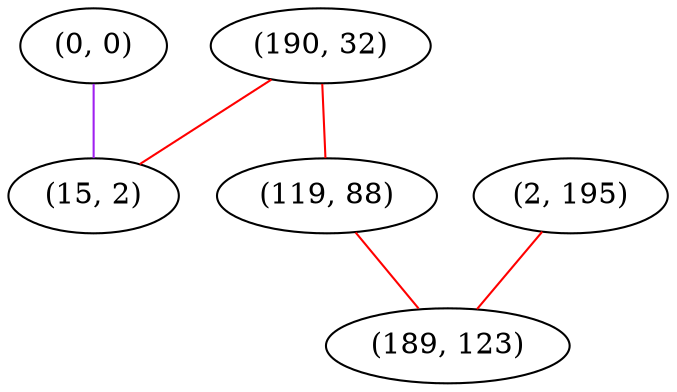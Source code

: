 graph "" {
"(0, 0)";
"(190, 32)";
"(15, 2)";
"(2, 195)";
"(119, 88)";
"(189, 123)";
"(0, 0)" -- "(15, 2)"  [color=purple, key=0, weight=4];
"(190, 32)" -- "(119, 88)"  [color=red, key=0, weight=1];
"(190, 32)" -- "(15, 2)"  [color=red, key=0, weight=1];
"(2, 195)" -- "(189, 123)"  [color=red, key=0, weight=1];
"(119, 88)" -- "(189, 123)"  [color=red, key=0, weight=1];
}
